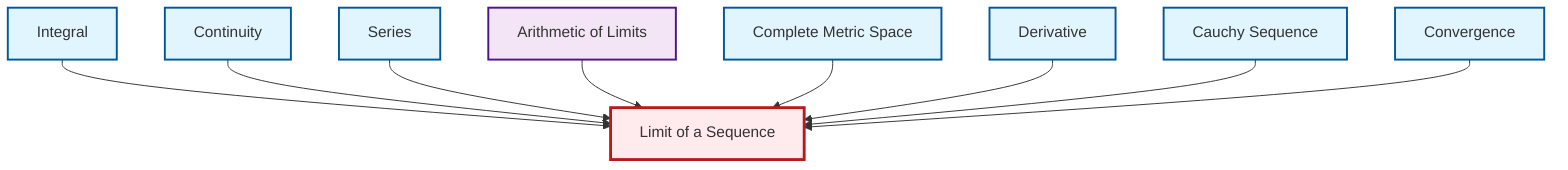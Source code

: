graph TD
    classDef definition fill:#e1f5fe,stroke:#01579b,stroke-width:2px
    classDef theorem fill:#f3e5f5,stroke:#4a148c,stroke-width:2px
    classDef axiom fill:#fff3e0,stroke:#e65100,stroke-width:2px
    classDef example fill:#e8f5e9,stroke:#1b5e20,stroke-width:2px
    classDef current fill:#ffebee,stroke:#b71c1c,stroke-width:3px
    def-complete-metric-space["Complete Metric Space"]:::definition
    def-derivative["Derivative"]:::definition
    def-limit["Limit of a Sequence"]:::definition
    def-cauchy-sequence["Cauchy Sequence"]:::definition
    def-continuity["Continuity"]:::definition
    def-convergence["Convergence"]:::definition
    def-integral["Integral"]:::definition
    def-series["Series"]:::definition
    thm-limit-arithmetic["Arithmetic of Limits"]:::theorem
    def-integral --> def-limit
    def-continuity --> def-limit
    def-series --> def-limit
    thm-limit-arithmetic --> def-limit
    def-complete-metric-space --> def-limit
    def-derivative --> def-limit
    def-cauchy-sequence --> def-limit
    def-convergence --> def-limit
    class def-limit current